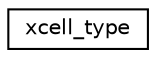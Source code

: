 digraph "Graphical Class Hierarchy"
{
 // INTERACTIVE_SVG=YES
 // LATEX_PDF_SIZE
  edge [fontname="Helvetica",fontsize="10",labelfontname="Helvetica",labelfontsize="10"];
  node [fontname="Helvetica",fontsize="10",shape=record];
  rankdir="LR";
  Node0 [label="xcell_type",height=0.2,width=0.4,color="black", fillcolor="white", style="filled",URL="$structxgrid__mod_1_1xcell__type.html",tooltip="Private type for cell indices and data in the exchange grid."];
}
